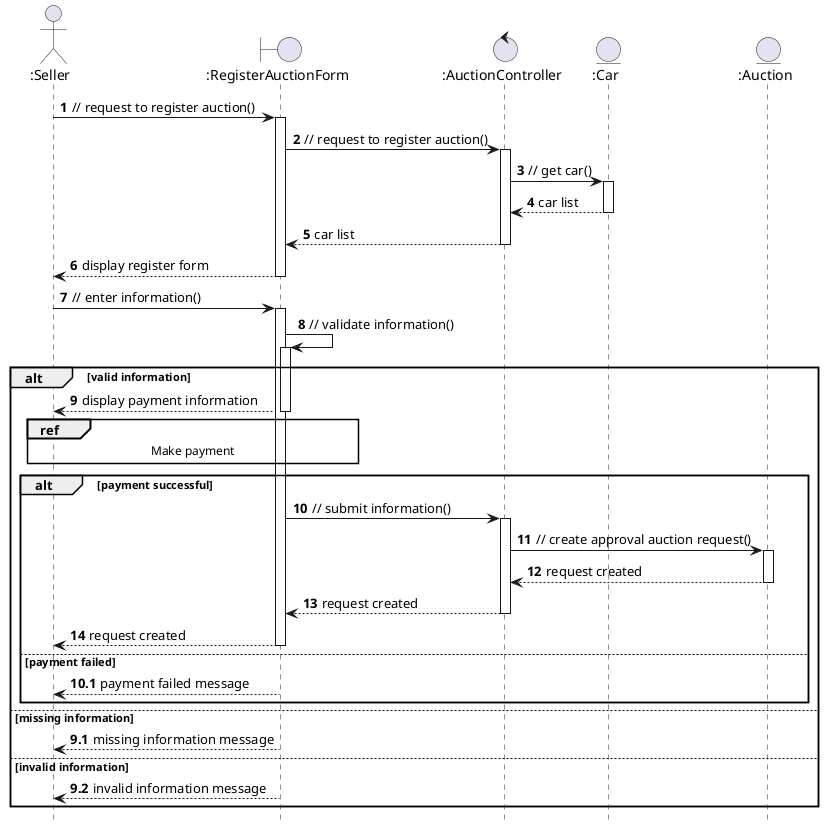@startuml register_car
hide footbox

actor ":Seller" as seller
boundary ":RegisterAuctionForm" as form
control ":AuctionController" as controller
entity ":Car" as car
entity ":Auction" as auction

autonumber
autoactivate on

seller -> form : // request to register auction()
form -> controller : // request to register auction()
controller -> car : // get car()
car --> controller : car list
controller --> form : car list
form --> seller : display register form
seller -> form : // enter information()
form -> form : // validate information()

alt valid information
  form --> seller : display payment information
  ref over seller, form : Make payment
  alt payment successful
    form -> controller : // submit information()
    controller -> auction : // create approval auction request()
    auction --> controller : request created
    controller --> form : request created
    form --> seller : request created
  else payment failed
    autonumber 10.1
    form --> seller : payment failed message
  end
else missing information
  autonumber 9.1
  form --> seller : missing information message
else invalid information
  form --> seller : invalid information message

end
@enduml